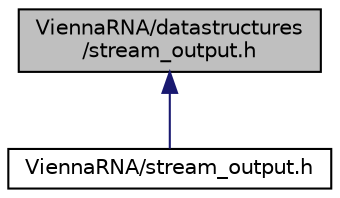 digraph "ViennaRNA/datastructures/stream_output.h"
{
 // INTERACTIVE_SVG=YES
 // LATEX_PDF_SIZE
  bgcolor="transparent";
  edge [fontname="Helvetica",fontsize="10",labelfontname="Helvetica",labelfontsize="10"];
  node [fontname="Helvetica",fontsize="10",shape=record];
  Node1 [label="ViennaRNA/datastructures\l/stream_output.h",height=0.2,width=0.4,color="black", fillcolor="grey75", style="filled", fontcolor="black",tooltip="An implementation of a buffered, ordered stream output data structure."];
  Node1 -> Node2 [dir="back",color="midnightblue",fontsize="10",style="solid",fontname="Helvetica"];
  Node2 [label="ViennaRNA/stream_output.h",height=0.2,width=0.4,color="black",URL="$stream__output_8h.html",tooltip="Use ViennaRNA/datastructures/stream_output.h instead."];
}
